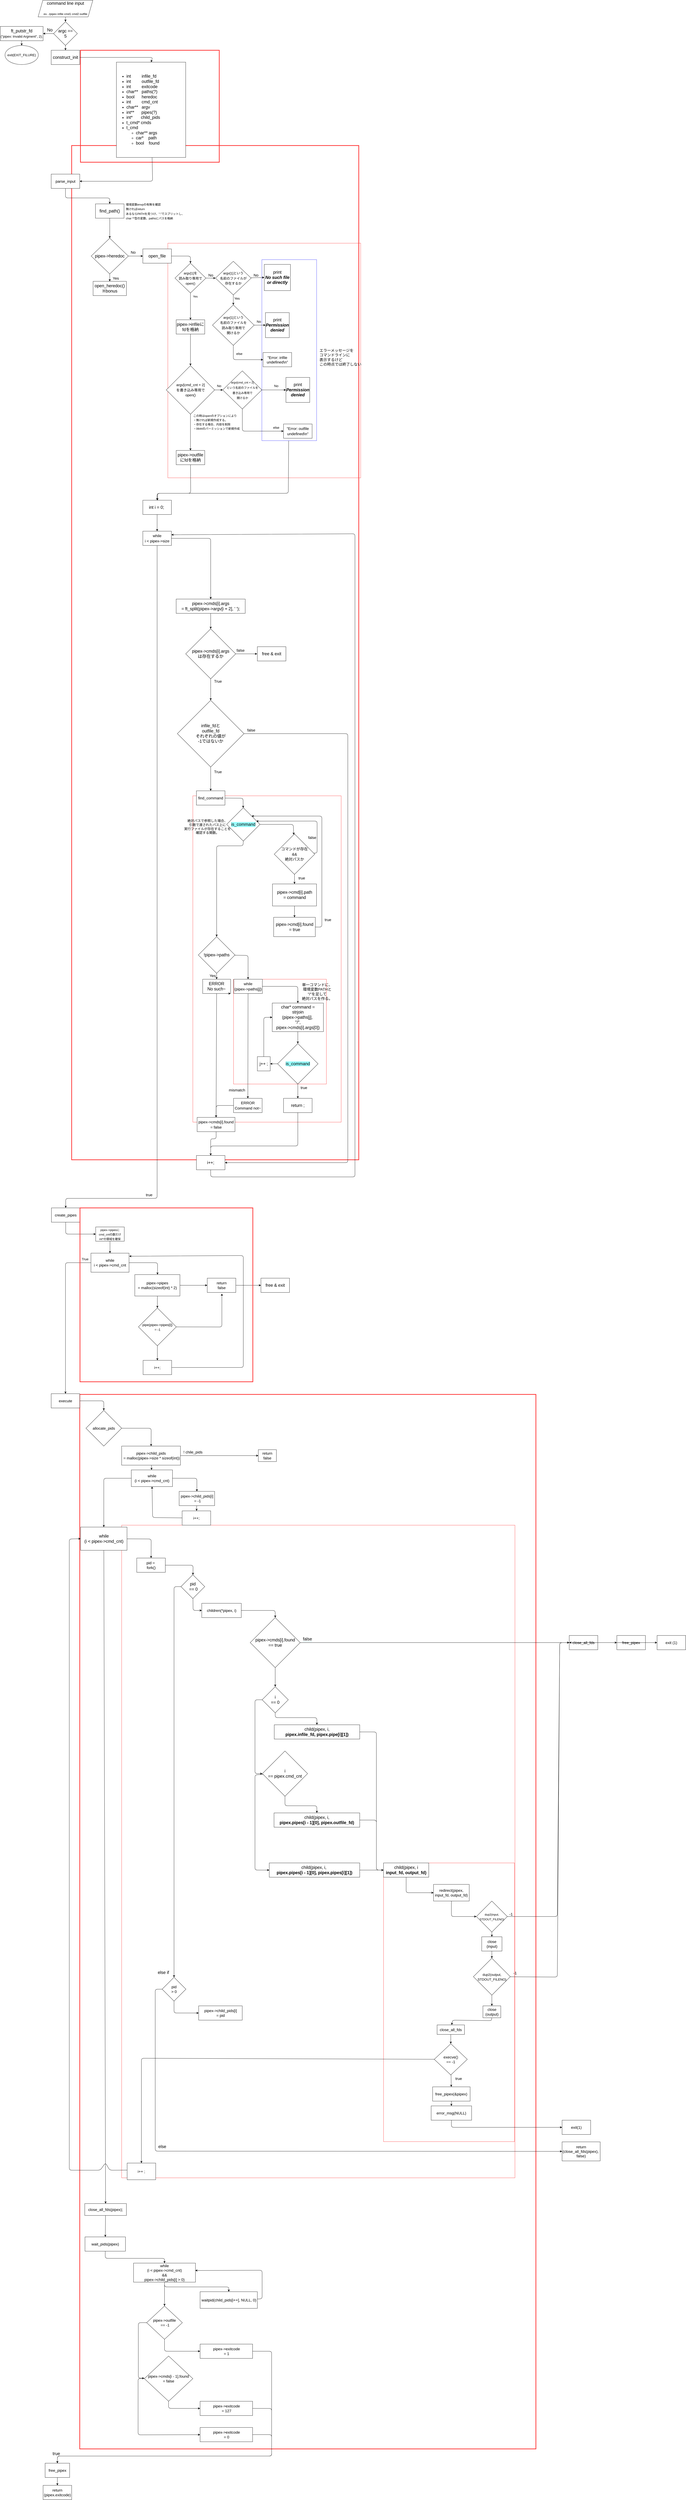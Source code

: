 <mxfile>
    <diagram id="CUUkitDm0SelZwHQDHdj" name="ページ1">
        <mxGraphModel dx="1455" dy="3473" grid="1" gridSize="10" guides="1" tooltips="1" connect="1" arrows="1" fold="1" page="1" pageScale="1" pageWidth="827" pageHeight="1169" background="none" math="0" shadow="0">
            <root>
                <mxCell id="0"/>
                <mxCell id="1" parent="0"/>
                <mxCell id="202" value="" style="rounded=0;whiteSpace=wrap;html=1;shadow=0;glass=0;labelBackgroundColor=#FFFFFF;strokeWidth=3;fontFamily=Helvetica;fontSize=16;fontColor=#000000;fillColor=none;labelBorderColor=#FF3333;strokeColor=#FF3333;" parent="1" vertex="1">
                    <mxGeometry x="474" y="3543" width="1916" height="4427" as="geometry"/>
                </mxCell>
                <mxCell id="260" value="" style="rounded=0;whiteSpace=wrap;html=1;shadow=0;glass=0;labelBackgroundColor=#FFFFFF;strokeWidth=1;fontFamily=Helvetica;fontSize=16;fontColor=#FF3333;fillColor=none;strokeColor=#FF3333;" parent="1" vertex="1">
                    <mxGeometry x="650" y="4092" width="1652" height="2740" as="geometry"/>
                </mxCell>
                <mxCell id="298" value="" style="rounded=0;whiteSpace=wrap;html=1;shadow=0;glass=0;labelBackgroundColor=#FFFFFF;strokeWidth=1;fontFamily=Helvetica;fontSize=16;fontColor=#FF3333;fillColor=none;strokeColor=#FF3333;" parent="1" vertex="1">
                    <mxGeometry x="1750" y="5510" width="550" height="1170" as="geometry"/>
                </mxCell>
                <mxCell id="191" value="" style="rounded=0;whiteSpace=wrap;html=1;shadow=0;glass=0;labelBackgroundColor=#FFFFFF;strokeWidth=1;fontFamily=Helvetica;fontSize=16;fontColor=#FF3333;fillColor=none;strokeColor=#FF3333;" parent="1" vertex="1">
                    <mxGeometry x="1120" y="1800" width="390" height="440" as="geometry"/>
                </mxCell>
                <mxCell id="123" value="" style="rounded=0;whiteSpace=wrap;html=1;shadow=0;glass=0;labelBackgroundColor=#FFFFFF;strokeWidth=3;fontFamily=Helvetica;fontSize=16;fontColor=#000000;fillColor=none;labelBorderColor=#FF3333;strokeColor=#FF3333;" parent="1" vertex="1">
                    <mxGeometry x="440" y="-1700" width="1206" height="4258" as="geometry"/>
                </mxCell>
                <mxCell id="177" value="" style="rounded=0;whiteSpace=wrap;html=1;shadow=0;glass=0;labelBackgroundColor=#FFFFFF;strokeWidth=1;fontFamily=Helvetica;fontSize=16;fontColor=#FF3333;fillColor=none;strokeColor=#FF3333;" parent="1" vertex="1">
                    <mxGeometry x="949" y="1030" width="623.01" height="1370" as="geometry"/>
                </mxCell>
                <mxCell id="116" style="edgeStyle=none;html=1;fontSize=16;entryX=1;entryY=0.25;entryDx=0;entryDy=0;" parent="1" source="109" target="92" edge="1">
                    <mxGeometry relative="1" as="geometry">
                        <mxPoint x="1379" y="-61" as="targetPoint"/>
                        <Array as="points">
                            <mxPoint x="1024" y="2630"/>
                            <mxPoint x="1630" y="2630"/>
                            <mxPoint x="1630" y="830"/>
                            <mxPoint x="1630" y="-70"/>
                        </Array>
                    </mxGeometry>
                </mxCell>
                <mxCell id="89" value="" style="rounded=0;whiteSpace=wrap;html=1;shadow=0;glass=0;labelBackgroundColor=#FFFFFF;strokeWidth=1;fontFamily=Helvetica;fontSize=16;fontColor=#000000;fillColor=none;strokeColor=#FF3333;" parent="1" vertex="1">
                    <mxGeometry x="844" y="-1290" width="810" height="985" as="geometry"/>
                </mxCell>
                <mxCell id="126" style="edgeStyle=none;html=1;fontSize=16;fontColor=#FF3333;entryX=0.5;entryY=0;entryDx=0;entryDy=0;" parent="1" source="70" target="90" edge="1">
                    <mxGeometry relative="1" as="geometry">
                        <Array as="points">
                            <mxPoint x="1350" y="-240"/>
                            <mxPoint x="1290" y="-240"/>
                            <mxPoint x="799" y="-240"/>
                        </Array>
                    </mxGeometry>
                </mxCell>
                <mxCell id="70" value="" style="rounded=0;whiteSpace=wrap;html=1;shadow=0;glass=0;labelBackgroundColor=#FFFFFF;strokeWidth=1;fontFamily=Helvetica;fontSize=16;fontColor=#000000;fillColor=none;strokeColor=#3333FF;" parent="1" vertex="1">
                    <mxGeometry x="1239" y="-1221" width="230" height="760" as="geometry"/>
                </mxCell>
                <mxCell id="25" value="" style="rounded=0;whiteSpace=wrap;html=1;fontSize=16;fillColor=none;strokeWidth=3;shadow=0;glass=0;labelBorderColor=none;labelBackgroundColor=none;fontColor=#FF3333;strokeColor=#FF3333;" parent="1" vertex="1">
                    <mxGeometry x="477" y="-2100" width="583" height="470" as="geometry"/>
                </mxCell>
                <mxCell id="5" value="" style="edgeStyle=none;html=1;fontSize=18;" parent="1" source="3" target="4" edge="1">
                    <mxGeometry relative="1" as="geometry"/>
                </mxCell>
                <mxCell id="3" value="&lt;font style=&quot;border-color: var(--border-color);&quot;&gt;command line input&lt;br style=&quot;border-color: var(--border-color);&quot;&gt;&lt;/font&gt;&lt;br style=&quot;border-color: var(--border-color); font-size: 12px;&quot;&gt;&lt;span style=&quot;font-size: 12px;&quot;&gt;ex. ./pipex infile cmd1 cmd2 outfile&lt;/span&gt;" style="shape=parallelogram;perimeter=parallelogramPerimeter;whiteSpace=wrap;html=1;fixedSize=1;fontSize=18;" parent="1" vertex="1">
                    <mxGeometry x="299" y="-2310" width="230" height="70" as="geometry"/>
                </mxCell>
                <mxCell id="7" value="" style="edgeStyle=none;html=1;fontSize=18;" parent="1" source="4" target="6" edge="1">
                    <mxGeometry relative="1" as="geometry"/>
                </mxCell>
                <mxCell id="13" value="" style="edgeStyle=none;html=1;fontSize=14;" parent="1" source="4" target="12" edge="1">
                    <mxGeometry relative="1" as="geometry"/>
                </mxCell>
                <mxCell id="4" value="argc ==&lt;br&gt;5" style="rhombus;whiteSpace=wrap;html=1;fontSize=18;" parent="1" vertex="1">
                    <mxGeometry x="364" y="-2220" width="100" height="100" as="geometry"/>
                </mxCell>
                <mxCell id="10" value="" style="edgeStyle=none;html=1;fontSize=14;" parent="1" source="6" target="9" edge="1">
                    <mxGeometry relative="1" as="geometry"/>
                </mxCell>
                <mxCell id="6" value="ft_putstr_fd&lt;br&gt;&lt;font style=&quot;font-size: 14px;&quot;&gt;(&quot;pipex: Invalid Argment&quot;, 2);&lt;/font&gt;" style="whiteSpace=wrap;html=1;fontSize=18;" parent="1" vertex="1">
                    <mxGeometry x="140" y="-2200" width="180" height="60" as="geometry"/>
                </mxCell>
                <mxCell id="8" value="No" style="text;html=1;align=center;verticalAlign=middle;resizable=0;points=[];autosize=1;strokeColor=none;fillColor=none;fontSize=18;" parent="1" vertex="1">
                    <mxGeometry x="323" y="-2205" width="50" height="40" as="geometry"/>
                </mxCell>
                <mxCell id="9" value="exit(EXIT_FILURE)" style="ellipse;whiteSpace=wrap;html=1;fontSize=14;" parent="1" vertex="1">
                    <mxGeometry x="160" y="-2120" width="140" height="80" as="geometry"/>
                </mxCell>
                <mxCell id="21" style="edgeStyle=none;html=1;exitX=1;exitY=0.5;exitDx=0;exitDy=0;fontSize=12;entryX=0.5;entryY=0;entryDx=0;entryDy=0;" parent="1" source="12" target="16" edge="1">
                    <mxGeometry relative="1" as="geometry">
                        <mxPoint x="610" y="-2060" as="targetPoint"/>
                        <Array as="points">
                            <mxPoint x="780" y="-2070"/>
                        </Array>
                    </mxGeometry>
                </mxCell>
                <mxCell id="12" value="construct_init" style="whiteSpace=wrap;html=1;fontSize=18;" parent="1" vertex="1">
                    <mxGeometry x="354" y="-2100" width="120" height="60" as="geometry"/>
                </mxCell>
                <mxCell id="24" value="" style="edgeStyle=none;html=1;fontSize=18;" parent="1" source="16" target="23" edge="1">
                    <mxGeometry relative="1" as="geometry">
                        <Array as="points">
                            <mxPoint x="780" y="-1550"/>
                        </Array>
                    </mxGeometry>
                </mxCell>
                <mxCell id="16" value="&lt;div style=&quot;&quot;&gt;&lt;ul&gt;&lt;li&gt;&lt;span style=&quot;background-color: initial;&quot;&gt;int&amp;nbsp; &amp;nbsp; &amp;nbsp; &amp;nbsp; &amp;nbsp;infile_fd&lt;/span&gt;&lt;br&gt;&lt;/li&gt;&lt;li&gt;int&amp;nbsp; &amp;nbsp; &amp;nbsp; &amp;nbsp; &amp;nbsp;outfile_fd&lt;/li&gt;&lt;li style=&quot;&quot;&gt;int&amp;nbsp; &amp;nbsp; &amp;nbsp; &amp;nbsp; &amp;nbsp;exitcode&lt;/li&gt;&lt;li style=&quot;&quot;&gt;char**&amp;nbsp; &amp;nbsp;paths(?)&lt;/li&gt;&lt;li style=&quot;&quot;&gt;bool&amp;nbsp; &amp;nbsp; &amp;nbsp; heredoc&lt;/li&gt;&lt;li style=&quot;&quot;&gt;int&amp;nbsp; &amp;nbsp; &amp;nbsp; &amp;nbsp; &amp;nbsp;cmd_cnt&amp;nbsp;&lt;/li&gt;&lt;li style=&quot;&quot;&gt;char**&amp;nbsp; &amp;nbsp;argv&lt;/li&gt;&lt;li style=&quot;&quot;&gt;int**&amp;nbsp; &amp;nbsp; &amp;nbsp; pipes(?)&lt;/li&gt;&lt;li style=&quot;&quot;&gt;int*&amp;nbsp; &amp;nbsp; &amp;nbsp; &amp;nbsp;child_pids&lt;/li&gt;&lt;li style=&quot;&quot;&gt;t_cmd* cmds&lt;/li&gt;&lt;li style=&quot;&quot;&gt;t_cmd&lt;/li&gt;&lt;ul&gt;&lt;li style=&quot;&quot;&gt;char** args&lt;/li&gt;&lt;li style=&quot;&quot;&gt;car*&amp;nbsp; &amp;nbsp; path&lt;/li&gt;&lt;li style=&quot;&quot;&gt;bool&amp;nbsp; &amp;nbsp; found&lt;/li&gt;&lt;/ul&gt;&lt;/ul&gt;&lt;/div&gt;" style="whiteSpace=wrap;html=1;fontSize=18;align=left;" parent="1" vertex="1">
                    <mxGeometry x="628" y="-2050" width="291" height="400" as="geometry"/>
                </mxCell>
                <mxCell id="31" value="" style="edgeStyle=none;html=1;fontSize=16;" parent="1" source="23" target="30" edge="1">
                    <mxGeometry relative="1" as="geometry">
                        <Array as="points">
                            <mxPoint x="414" y="-1480"/>
                            <mxPoint x="600" y="-1480"/>
                        </Array>
                    </mxGeometry>
                </mxCell>
                <mxCell id="23" value="&lt;div style=&quot;&quot;&gt;&lt;span style=&quot;background-color: initial; font-size: 16px;&quot;&gt;parse_input&lt;/span&gt;&lt;/div&gt;" style="whiteSpace=wrap;html=1;fontSize=18;align=center;" parent="1" vertex="1">
                    <mxGeometry x="354" y="-1580" width="120" height="60" as="geometry"/>
                </mxCell>
                <mxCell id="35" value="" style="edgeStyle=none;html=1;fontSize=16;" parent="1" source="30" target="34" edge="1">
                    <mxGeometry relative="1" as="geometry"/>
                </mxCell>
                <mxCell id="30" value="find_path()" style="whiteSpace=wrap;html=1;fontSize=18;" parent="1" vertex="1">
                    <mxGeometry x="540" y="-1455" width="120" height="60" as="geometry"/>
                </mxCell>
                <mxCell id="37" value="" style="edgeStyle=none;html=1;fontSize=16;" parent="1" source="34" target="36" edge="1">
                    <mxGeometry relative="1" as="geometry"/>
                </mxCell>
                <mxCell id="39" value="" style="edgeStyle=none;html=1;fontSize=16;" parent="1" source="34" target="38" edge="1">
                    <mxGeometry relative="1" as="geometry"/>
                </mxCell>
                <mxCell id="34" value="pipex-&amp;gt;heredoc" style="rhombus;whiteSpace=wrap;html=1;fontSize=18;" parent="1" vertex="1">
                    <mxGeometry x="522" y="-1311" width="156" height="150" as="geometry"/>
                </mxCell>
                <mxCell id="36" value="open_heredoc()&lt;br&gt;※bonus" style="whiteSpace=wrap;html=1;fontSize=18;" parent="1" vertex="1">
                    <mxGeometry x="530" y="-1130" width="140" height="60" as="geometry"/>
                </mxCell>
                <mxCell id="48" value="" style="edgeStyle=none;html=1;fontSize=16;" parent="1" source="38" target="47" edge="1">
                    <mxGeometry relative="1" as="geometry">
                        <Array as="points">
                            <mxPoint x="939" y="-1236"/>
                        </Array>
                    </mxGeometry>
                </mxCell>
                <mxCell id="38" value="open_file" style="whiteSpace=wrap;html=1;fontSize=18;" parent="1" vertex="1">
                    <mxGeometry x="739" y="-1266" width="120" height="60" as="geometry"/>
                </mxCell>
                <mxCell id="40" value="No" style="text;html=1;align=center;verticalAlign=middle;resizable=0;points=[];autosize=1;strokeColor=none;fillColor=none;fontSize=16;rotation=0;" parent="1" vertex="1">
                    <mxGeometry x="678" y="-1267" width="40" height="30" as="geometry"/>
                </mxCell>
                <mxCell id="41" value="Yes" style="text;html=1;align=center;verticalAlign=middle;resizable=0;points=[];autosize=1;strokeColor=none;fillColor=none;fontSize=16;" parent="1" vertex="1">
                    <mxGeometry x="600" y="-1158.5" width="50" height="30" as="geometry"/>
                </mxCell>
                <mxCell id="43" value="&lt;font style=&quot;font-size: 12px;&quot;&gt;環境変数envpの有無を確認&lt;br&gt;無ければreturn&lt;br&gt;あるならPATHを見つけ、&quot;:&quot;でスプリットし、&lt;br&gt;char **型の変数、pathsにパスを格納&lt;/font&gt;" style="text;html=1;align=left;verticalAlign=middle;resizable=0;points=[];autosize=1;strokeColor=none;fillColor=none;fontSize=16;" parent="1" vertex="1">
                    <mxGeometry x="666" y="-1470" width="270" height="90" as="geometry"/>
                </mxCell>
                <mxCell id="50" value="" style="edgeStyle=none;html=1;fontSize=16;" parent="1" source="47" target="49" edge="1">
                    <mxGeometry relative="1" as="geometry"/>
                </mxCell>
                <mxCell id="73" value="" style="edgeStyle=none;html=1;" parent="1" source="47" target="72" edge="1">
                    <mxGeometry relative="1" as="geometry"/>
                </mxCell>
                <mxCell id="47" value="&lt;font style=&quot;font-size: 14px;&quot;&gt;argv[1]を&lt;br&gt;読み取り専用で&lt;br&gt;open()&lt;/font&gt;" style="rhombus;whiteSpace=wrap;html=1;fontSize=18;" parent="1" vertex="1">
                    <mxGeometry x="874" y="-1206" width="130" height="125" as="geometry"/>
                </mxCell>
                <mxCell id="53" value="" style="edgeStyle=none;html=1;fontSize=14;entryX=0;entryY=0.5;entryDx=0;entryDy=0;" parent="1" source="49" target="60" edge="1">
                    <mxGeometry relative="1" as="geometry">
                        <mxPoint x="1239" y="-1143" as="targetPoint"/>
                    </mxGeometry>
                </mxCell>
                <mxCell id="57" value="" style="edgeStyle=none;html=1;fontSize=14;" parent="1" source="49" target="56" edge="1">
                    <mxGeometry relative="1" as="geometry"/>
                </mxCell>
                <mxCell id="49" value="&lt;font style=&quot;font-size: 14px;&quot;&gt;argv[1]という&lt;br&gt;名前のファイルが&lt;br&gt;存在するか&lt;/font&gt;" style="rhombus;whiteSpace=wrap;html=1;fontSize=18;" parent="1" vertex="1">
                    <mxGeometry x="1044" y="-1214.12" width="150" height="141.25" as="geometry"/>
                </mxCell>
                <mxCell id="51" value="No" style="text;html=1;align=center;verticalAlign=middle;resizable=0;points=[];autosize=1;strokeColor=none;fillColor=none;fontSize=16;" parent="1" vertex="1">
                    <mxGeometry x="1004" y="-1171" width="40" height="30" as="geometry"/>
                </mxCell>
                <mxCell id="65" value="" style="edgeStyle=none;html=1;fontSize=14;fontColor=none;" parent="1" source="56" target="64" edge="1">
                    <mxGeometry relative="1" as="geometry"/>
                </mxCell>
                <mxCell id="68" value="" style="edgeStyle=none;html=1;fontSize=14;fontColor=none;" parent="1" source="56" target="67" edge="1">
                    <mxGeometry relative="1" as="geometry">
                        <Array as="points">
                            <mxPoint x="1119" y="-801"/>
                        </Array>
                    </mxGeometry>
                </mxCell>
                <mxCell id="56" value="&lt;font style=&quot;font-size: 14px;&quot;&gt;argv[1]という&lt;br&gt;名前のファイルを&lt;br&gt;読み取り専用で&lt;br&gt;開けるか&lt;/font&gt;" style="rhombus;whiteSpace=wrap;html=1;fontSize=18;" parent="1" vertex="1">
                    <mxGeometry x="1031.5" y="-1031" width="175" height="170" as="geometry"/>
                </mxCell>
                <mxCell id="58" value="Yes" style="text;html=1;align=center;verticalAlign=middle;resizable=0;points=[];autosize=1;strokeColor=none;fillColor=none;fontSize=14;" parent="1" vertex="1">
                    <mxGeometry x="1109" y="-1072.87" width="50" height="30" as="geometry"/>
                </mxCell>
                <mxCell id="59" value="No" style="text;html=1;align=center;verticalAlign=middle;resizable=0;points=[];autosize=1;strokeColor=none;fillColor=none;fontSize=16;" parent="1" vertex="1">
                    <mxGeometry x="1194" y="-1171" width="40" height="30" as="geometry"/>
                </mxCell>
                <mxCell id="60" value="&lt;font style=&quot;font-size: 18px;&quot;&gt;print&lt;br&gt;&lt;i&gt;&lt;b&gt;No such file&lt;br style=&quot;border-color: var(--border-color);&quot;&gt;or directly&lt;/b&gt;&lt;/i&gt;&lt;/font&gt;" style="whiteSpace=wrap;html=1;aspect=fixed;rounded=0;shadow=0;glass=0;labelBackgroundColor=none;strokeWidth=1;fontSize=14;fontColor=none;fillColor=none;" parent="1" vertex="1">
                    <mxGeometry x="1249" y="-1201" width="110" height="110" as="geometry"/>
                </mxCell>
                <mxCell id="64" value="print&lt;br&gt;&lt;i&gt;&lt;b&gt;Permission&lt;br&gt;denied&lt;/b&gt;&lt;/i&gt;" style="whiteSpace=wrap;html=1;fontSize=18;" parent="1" vertex="1">
                    <mxGeometry x="1254" y="-998.5" width="100" height="105" as="geometry"/>
                </mxCell>
                <mxCell id="66" value="No" style="text;html=1;align=center;verticalAlign=middle;resizable=0;points=[];autosize=1;strokeColor=none;fillColor=none;fontSize=14;fontColor=none;" parent="1" vertex="1">
                    <mxGeometry x="1206" y="-976" width="40" height="30" as="geometry"/>
                </mxCell>
                <mxCell id="67" value="&lt;div style=&quot;line-height: 18px;&quot;&gt;&lt;span style=&quot;background-color: rgb(255, 255, 255);&quot;&gt;&lt;font style=&quot;font-size: 16px;&quot;&gt;&quot;Error: infile undefined\n&quot;&lt;/font&gt;&lt;/span&gt;&lt;/div&gt;" style="whiteSpace=wrap;html=1;fontSize=18;" parent="1" vertex="1">
                    <mxGeometry x="1244" y="-831" width="120" height="60" as="geometry"/>
                </mxCell>
                <mxCell id="69" value="else" style="text;html=1;align=center;verticalAlign=middle;resizable=0;points=[];autosize=1;strokeColor=none;fillColor=none;fontSize=14;fontColor=#000000;" parent="1" vertex="1">
                    <mxGeometry x="1119" y="-841" width="50" height="30" as="geometry"/>
                </mxCell>
                <mxCell id="71" value="エラーメッセージを&lt;br&gt;コマンドラインに&lt;br&gt;表示するけど&lt;br&gt;この時点では終了しない" style="text;html=1;align=left;verticalAlign=middle;resizable=0;points=[];autosize=1;strokeColor=none;fillColor=none;fontSize=16;fontFamily=Helvetica;fontColor=#000000;" parent="1" vertex="1">
                    <mxGeometry x="1479" y="-856" width="200" height="90" as="geometry"/>
                </mxCell>
                <mxCell id="76" value="" style="edgeStyle=none;html=1;" parent="1" source="72" target="75" edge="1">
                    <mxGeometry relative="1" as="geometry"/>
                </mxCell>
                <mxCell id="72" value="pipex-&amp;gt;infileに&lt;br&gt;fdを格納" style="whiteSpace=wrap;html=1;fontSize=18;" parent="1" vertex="1">
                    <mxGeometry x="879" y="-968.5" width="120" height="60" as="geometry"/>
                </mxCell>
                <mxCell id="74" value="Yes" style="text;html=1;align=center;verticalAlign=middle;resizable=0;points=[];autosize=1;strokeColor=none;fillColor=none;" parent="1" vertex="1">
                    <mxGeometry x="939" y="-1081" width="40" height="30" as="geometry"/>
                </mxCell>
                <mxCell id="78" value="" style="edgeStyle=none;html=1;fontSize=15;" parent="1" source="75" target="77" edge="1">
                    <mxGeometry relative="1" as="geometry"/>
                </mxCell>
                <mxCell id="88" value="" style="edgeStyle=none;html=1;fontSize=12;" parent="1" source="75" target="87" edge="1">
                    <mxGeometry relative="1" as="geometry"/>
                </mxCell>
                <mxCell id="75" value="&lt;font style=&quot;font-size: 15px;&quot;&gt;argv[cmd_cnt + 2]&lt;br&gt;を書き込み専用で&lt;br&gt;open()&lt;/font&gt;" style="rhombus;whiteSpace=wrap;html=1;fontSize=18;" parent="1" vertex="1">
                    <mxGeometry x="837.5" y="-776" width="203" height="204" as="geometry"/>
                </mxCell>
                <mxCell id="82" style="edgeStyle=none;html=1;fontSize=14;" parent="1" source="77" target="81" edge="1">
                    <mxGeometry relative="1" as="geometry">
                        <mxPoint x="1339" y="-674" as="targetPoint"/>
                    </mxGeometry>
                </mxCell>
                <mxCell id="85" value="" style="edgeStyle=none;html=1;fontSize=14;" parent="1" source="77" target="84" edge="1">
                    <mxGeometry relative="1" as="geometry">
                        <Array as="points">
                            <mxPoint x="1157" y="-501"/>
                        </Array>
                    </mxGeometry>
                </mxCell>
                <mxCell id="77" value="&lt;font style=&quot;font-size: 12px;&quot;&gt;argv[cmd_cnt + 2]&lt;br&gt;という名前のファイルを&lt;br&gt;書き込み専用で&lt;br&gt;開けるか&lt;/font&gt;" style="rhombus;whiteSpace=wrap;html=1;fontSize=18;" parent="1" vertex="1">
                    <mxGeometry x="1074.5" y="-754" width="164.5" height="160" as="geometry"/>
                </mxCell>
                <mxCell id="79" value="&lt;font style=&quot;font-size: 12px;&quot;&gt;この時はopenのオプションにより&lt;br&gt;・無ければ新規作成する。&lt;br&gt;・存在する場合、内容を削除&lt;br&gt;・0644のパーミッションで新規作成&lt;/font&gt;" style="text;html=1;align=left;verticalAlign=middle;resizable=0;points=[];autosize=1;strokeColor=none;fillColor=none;fontSize=15;" parent="1" vertex="1">
                    <mxGeometry x="949" y="-585" width="220" height="90" as="geometry"/>
                </mxCell>
                <mxCell id="80" value="No" style="text;html=1;align=center;verticalAlign=middle;resizable=0;points=[];autosize=1;strokeColor=none;fillColor=none;fontSize=14;" parent="1" vertex="1">
                    <mxGeometry x="1039" y="-706" width="40" height="30" as="geometry"/>
                </mxCell>
                <mxCell id="81" value="print&lt;br&gt;&lt;i&gt;&lt;b&gt;Permission&lt;br&gt;denied&lt;/b&gt;&lt;/i&gt;" style="whiteSpace=wrap;html=1;fontSize=18;" parent="1" vertex="1">
                    <mxGeometry x="1340" y="-726.5" width="100" height="105" as="geometry"/>
                </mxCell>
                <mxCell id="83" value="No" style="text;html=1;align=center;verticalAlign=middle;resizable=0;points=[];autosize=1;strokeColor=none;fillColor=none;fontSize=14;" parent="1" vertex="1">
                    <mxGeometry x="1279" y="-706" width="40" height="30" as="geometry"/>
                </mxCell>
                <mxCell id="84" value="&lt;span style=&quot;font-size: 16px; background-color: rgb(255, 255, 255);&quot;&gt;&quot;Error: outfile undefined\n&quot;&lt;/span&gt;" style="whiteSpace=wrap;html=1;fontSize=18;" parent="1" vertex="1">
                    <mxGeometry x="1330" y="-531" width="120" height="60" as="geometry"/>
                </mxCell>
                <mxCell id="86" value="else" style="text;html=1;align=center;verticalAlign=middle;resizable=0;points=[];autosize=1;strokeColor=none;fillColor=none;fontSize=14;" parent="1" vertex="1">
                    <mxGeometry x="1274" y="-531" width="50" height="30" as="geometry"/>
                </mxCell>
                <mxCell id="127" style="edgeStyle=none;html=1;fontSize=16;fontColor=#FF3333;" parent="1" source="87" edge="1">
                    <mxGeometry relative="1" as="geometry">
                        <mxPoint x="800" y="-210" as="targetPoint"/>
                        <Array as="points">
                            <mxPoint x="940" y="-240"/>
                            <mxPoint x="800" y="-240"/>
                        </Array>
                    </mxGeometry>
                </mxCell>
                <mxCell id="87" value="pipex-&amp;gt;outfile&lt;br&gt;にfdを格納" style="whiteSpace=wrap;html=1;fontSize=18;" parent="1" vertex="1">
                    <mxGeometry x="879" y="-420" width="120" height="60" as="geometry"/>
                </mxCell>
                <mxCell id="93" value="" style="edgeStyle=none;html=1;fontSize=12;" parent="1" source="90" target="92" edge="1">
                    <mxGeometry relative="1" as="geometry"/>
                </mxCell>
                <mxCell id="90" value="int i = 0;&amp;nbsp;" style="whiteSpace=wrap;html=1;fontSize=18;" parent="1" vertex="1">
                    <mxGeometry x="739" y="-211" width="120" height="60" as="geometry"/>
                </mxCell>
                <mxCell id="95" value="" style="edgeStyle=none;html=1;fontSize=16;" parent="1" source="92" target="96" edge="1">
                    <mxGeometry relative="1" as="geometry">
                        <mxPoint x="1024" y="130" as="targetPoint"/>
                        <Array as="points">
                            <mxPoint x="1024" y="-51"/>
                        </Array>
                    </mxGeometry>
                </mxCell>
                <mxCell id="122" style="edgeStyle=none;html=1;fontSize=16;entryX=0.5;entryY=0;entryDx=0;entryDy=0;" parent="1" source="92" target="118" edge="1">
                    <mxGeometry relative="1" as="geometry">
                        <mxPoint x="799" y="700" as="targetPoint"/>
                        <Array as="points">
                            <mxPoint x="799" y="2720"/>
                            <mxPoint x="415" y="2720"/>
                        </Array>
                    </mxGeometry>
                </mxCell>
                <mxCell id="92" value="&lt;font style=&quot;font-size: 16px;&quot;&gt;while&lt;br&gt;i &amp;lt; pipex-&amp;gt;size&lt;/font&gt;" style="whiteSpace=wrap;html=1;fontSize=18;" parent="1" vertex="1">
                    <mxGeometry x="739" y="-81" width="120" height="60" as="geometry"/>
                </mxCell>
                <mxCell id="97" value="" style="edgeStyle=none;html=1;fontSize=16;" parent="1" target="96" edge="1">
                    <mxGeometry relative="1" as="geometry">
                        <mxPoint x="1024" y="119" as="sourcePoint"/>
                    </mxGeometry>
                </mxCell>
                <mxCell id="99" value="" style="edgeStyle=none;html=1;fontSize=16;" parent="1" source="96" target="98" edge="1">
                    <mxGeometry relative="1" as="geometry"/>
                </mxCell>
                <mxCell id="96" value="pipex-&amp;gt;cmds[i].args&lt;br&gt;= ft_split(pipex-&amp;gt;argv[i + 2], &#39; &#39;);" style="whiteSpace=wrap;html=1;fontSize=18;" parent="1" vertex="1">
                    <mxGeometry x="879" y="204" width="290" height="60" as="geometry"/>
                </mxCell>
                <mxCell id="103" value="" style="edgeStyle=none;html=1;fontSize=16;" parent="1" source="98" edge="1">
                    <mxGeometry relative="1" as="geometry">
                        <mxPoint x="1219" y="434" as="targetPoint"/>
                    </mxGeometry>
                </mxCell>
                <mxCell id="106" value="" style="edgeStyle=none;html=1;fontSize=16;" parent="1" source="98" target="105" edge="1">
                    <mxGeometry relative="1" as="geometry"/>
                </mxCell>
                <mxCell id="98" value="pipex-&amp;gt;cmds[i].args&lt;br&gt;は存在するか" style="rhombus;whiteSpace=wrap;html=1;fontSize=18;aspect=fixed;" parent="1" vertex="1">
                    <mxGeometry x="919" y="329" width="210" height="210" as="geometry"/>
                </mxCell>
                <mxCell id="102" value="free &amp;amp; exit" style="whiteSpace=wrap;html=1;fontSize=18;" parent="1" vertex="1">
                    <mxGeometry x="1220" y="404" width="120" height="60" as="geometry"/>
                </mxCell>
                <mxCell id="104" value="false" style="text;html=1;align=center;verticalAlign=middle;resizable=0;points=[];autosize=1;strokeColor=none;fillColor=none;fontSize=16;" parent="1" vertex="1">
                    <mxGeometry x="1119" y="404" width="60" height="30" as="geometry"/>
                </mxCell>
                <mxCell id="108" value="" style="edgeStyle=none;html=1;fontSize=16;" parent="1" source="105" target="107" edge="1">
                    <mxGeometry relative="1" as="geometry"/>
                </mxCell>
                <mxCell id="111" style="edgeStyle=none;html=1;fontSize=16;entryX=1;entryY=0.5;entryDx=0;entryDy=0;" parent="1" source="105" target="109" edge="1">
                    <mxGeometry relative="1" as="geometry">
                        <mxPoint x="1254" y="1279" as="targetPoint"/>
                        <Array as="points">
                            <mxPoint x="1600" y="769"/>
                            <mxPoint x="1600" y="2570"/>
                        </Array>
                    </mxGeometry>
                </mxCell>
                <mxCell id="105" value="infile_fdと&lt;br&gt;outfile_fd&lt;br&gt;それぞれの値が&lt;br&gt;-1ではないか" style="rhombus;whiteSpace=wrap;html=1;fontSize=18;aspect=fixed;" parent="1" vertex="1">
                    <mxGeometry x="884" y="629" width="280" height="280" as="geometry"/>
                </mxCell>
                <mxCell id="152" value="" style="edgeStyle=none;html=1;fontSize=14;fontColor=#000000;" parent="1" source="107" target="151" edge="1">
                    <mxGeometry relative="1" as="geometry">
                        <Array as="points">
                            <mxPoint x="1160" y="1040"/>
                        </Array>
                    </mxGeometry>
                </mxCell>
                <mxCell id="107" value="&lt;font style=&quot;font-size: 16px;&quot;&gt;find_command&lt;/font&gt;" style="whiteSpace=wrap;html=1;fontSize=18;" parent="1" vertex="1">
                    <mxGeometry x="964" y="1009" width="120" height="60" as="geometry"/>
                </mxCell>
                <mxCell id="109" value="i++;" style="whiteSpace=wrap;html=1;fontSize=18;" parent="1" vertex="1">
                    <mxGeometry x="964" y="2540" width="120" height="60" as="geometry"/>
                </mxCell>
                <mxCell id="112" value="false" style="text;html=1;align=center;verticalAlign=middle;resizable=0;points=[];autosize=1;strokeColor=none;fillColor=none;fontSize=16;" parent="1" vertex="1">
                    <mxGeometry x="1164" y="739" width="60" height="30" as="geometry"/>
                </mxCell>
                <mxCell id="113" value="True" style="text;html=1;align=center;verticalAlign=middle;resizable=0;points=[];autosize=1;strokeColor=none;fillColor=none;fontSize=16;" parent="1" vertex="1">
                    <mxGeometry x="1024" y="534" width="60" height="30" as="geometry"/>
                </mxCell>
                <mxCell id="114" value="True" style="text;html=1;align=center;verticalAlign=middle;resizable=0;points=[];autosize=1;strokeColor=none;fillColor=none;fontSize=16;" parent="1" vertex="1">
                    <mxGeometry x="1024" y="914" width="60" height="30" as="geometry"/>
                </mxCell>
                <mxCell id="129" value="" style="edgeStyle=none;html=1;fontSize=16;fontColor=#FF3333;" parent="1" source="118" target="128" edge="1">
                    <mxGeometry relative="1" as="geometry">
                        <Array as="points">
                            <mxPoint x="415" y="2870"/>
                        </Array>
                    </mxGeometry>
                </mxCell>
                <mxCell id="118" value="create_pipes" style="rounded=0;whiteSpace=wrap;html=1;fontSize=16;" parent="1" vertex="1">
                    <mxGeometry x="355" y="2760" width="120" height="60" as="geometry"/>
                </mxCell>
                <mxCell id="131" value="" style="edgeStyle=none;html=1;fontSize=12;fontColor=#FF3333;" parent="1" source="128" target="130" edge="1">
                    <mxGeometry relative="1" as="geometry"/>
                </mxCell>
                <mxCell id="128" value="&lt;font style=&quot;font-size: 12px;&quot;&gt;pipex-&amp;gt;pipesに&lt;br&gt;cmd_cntの数だけ&lt;br&gt;int*の領域を確保&lt;/font&gt;" style="whiteSpace=wrap;html=1;fontSize=16;rounded=0;" parent="1" vertex="1">
                    <mxGeometry x="541" y="2840" width="120" height="60" as="geometry"/>
                </mxCell>
                <mxCell id="133" value="" style="edgeStyle=none;html=1;fontSize=12;fontColor=#FF3333;" parent="1" source="130" target="132" edge="1">
                    <mxGeometry relative="1" as="geometry">
                        <Array as="points">
                            <mxPoint x="801" y="2990"/>
                        </Array>
                    </mxGeometry>
                </mxCell>
                <mxCell id="146" value="" style="edgeStyle=none;html=1;fontSize=14;fontColor=#FF3333;" parent="1" source="130" target="145" edge="1">
                    <mxGeometry relative="1" as="geometry">
                        <Array as="points">
                            <mxPoint x="414" y="2990"/>
                        </Array>
                    </mxGeometry>
                </mxCell>
                <mxCell id="130" value="&lt;font style=&quot;font-size: 16px;&quot;&gt;while&lt;br&gt;i &amp;lt; pipex-&amp;gt;cmd_cnt&lt;/font&gt;" style="whiteSpace=wrap;html=1;fontSize=16;rounded=0;aspect=fixed;" parent="1" vertex="1">
                    <mxGeometry x="521" y="2950" width="160" height="80" as="geometry"/>
                </mxCell>
                <mxCell id="137" value="" style="edgeStyle=none;html=1;fontSize=16;fontColor=#FF3333;" parent="1" source="132" target="136" edge="1">
                    <mxGeometry relative="1" as="geometry"/>
                </mxCell>
                <mxCell id="139" value="" style="edgeStyle=none;html=1;fontSize=14;fontColor=#FF3333;" parent="1" source="132" target="138" edge="1">
                    <mxGeometry relative="1" as="geometry"/>
                </mxCell>
                <mxCell id="132" value="pipex-&amp;gt;pipes&lt;br&gt;= malloc(sizeof(int) * 2)" style="whiteSpace=wrap;html=1;fontSize=16;rounded=0;" parent="1" vertex="1">
                    <mxGeometry x="705.25" y="3040" width="189.5" height="90" as="geometry"/>
                </mxCell>
                <mxCell id="140" style="edgeStyle=none;html=1;fontSize=14;fontColor=#FF3333;" parent="1" source="136" edge="1">
                    <mxGeometry relative="1" as="geometry">
                        <mxPoint x="1071" y="3120" as="targetPoint"/>
                        <Array as="points">
                            <mxPoint x="1071" y="3260"/>
                        </Array>
                    </mxGeometry>
                </mxCell>
                <mxCell id="142" value="" style="edgeStyle=none;html=1;fontSize=14;fontColor=#FF3333;" parent="1" source="136" target="141" edge="1">
                    <mxGeometry relative="1" as="geometry"/>
                </mxCell>
                <mxCell id="136" value="&lt;font style=&quot;font-size: 14px;&quot;&gt;pipe(pipex-&amp;gt;pipes[i])&lt;br&gt;= -1&lt;/font&gt;" style="rhombus;whiteSpace=wrap;html=1;fontSize=16;rounded=0;aspect=fixed;" parent="1" vertex="1">
                    <mxGeometry x="720.5" y="3180" width="159" height="159" as="geometry"/>
                </mxCell>
                <mxCell id="149" style="edgeStyle=none;html=1;entryX=0;entryY=0.5;entryDx=0;entryDy=0;fontSize=14;fontColor=#000000;" parent="1" source="138" target="148" edge="1">
                    <mxGeometry relative="1" as="geometry"/>
                </mxCell>
                <mxCell id="138" value="return&lt;br&gt;false" style="whiteSpace=wrap;html=1;fontSize=16;rounded=0;" parent="1" vertex="1">
                    <mxGeometry x="1009.5" y="3055" width="120" height="60" as="geometry"/>
                </mxCell>
                <mxCell id="143" style="edgeStyle=none;html=1;entryX=1.005;entryY=0.161;entryDx=0;entryDy=0;entryPerimeter=0;fontSize=14;fontColor=#FF3333;" parent="1" source="141" target="130" edge="1">
                    <mxGeometry relative="1" as="geometry">
                        <Array as="points">
                            <mxPoint x="1161" y="3430"/>
                            <mxPoint x="1161" y="2960"/>
                        </Array>
                    </mxGeometry>
                </mxCell>
                <mxCell id="141" value="i++;" style="whiteSpace=wrap;html=1;fontSize=16;rounded=0;" parent="1" vertex="1">
                    <mxGeometry x="740" y="3400" width="120" height="60" as="geometry"/>
                </mxCell>
                <mxCell id="204" value="" style="edgeStyle=none;html=1;fontSize=16;fontColor=#000000;" parent="1" source="145" target="203" edge="1">
                    <mxGeometry relative="1" as="geometry">
                        <Array as="points">
                            <mxPoint x="575" y="3570"/>
                        </Array>
                    </mxGeometry>
                </mxCell>
                <mxCell id="145" value="execute" style="whiteSpace=wrap;html=1;fontSize=16;rounded=0;" parent="1" vertex="1">
                    <mxGeometry x="354" y="3540" width="120" height="60" as="geometry"/>
                </mxCell>
                <mxCell id="147" value="&lt;font color=&quot;#000000&quot;&gt;True&lt;/font&gt;" style="text;html=1;align=center;verticalAlign=middle;resizable=0;points=[];autosize=1;strokeColor=none;fillColor=none;fontSize=14;fontColor=#FF3333;" parent="1" vertex="1">
                    <mxGeometry x="471" y="2960" width="50" height="30" as="geometry"/>
                </mxCell>
                <mxCell id="148" value="free &amp;amp; exit" style="whiteSpace=wrap;html=1;fontSize=18;" parent="1" vertex="1">
                    <mxGeometry x="1235" y="3055" width="120" height="60" as="geometry"/>
                </mxCell>
                <mxCell id="150" value="" style="rounded=0;whiteSpace=wrap;html=1;shadow=0;glass=0;labelBackgroundColor=#FFFFFF;strokeWidth=3;fontFamily=Helvetica;fontSize=16;fontColor=#000000;fillColor=none;labelBorderColor=#FF3333;strokeColor=#FF3333;" parent="1" vertex="1">
                    <mxGeometry x="475" y="2760" width="726" height="730" as="geometry"/>
                </mxCell>
                <mxCell id="155" value="" style="edgeStyle=none;html=1;fontSize=14;fontColor=#000000;" parent="1" source="151" target="154" edge="1">
                    <mxGeometry relative="1" as="geometry">
                        <Array as="points">
                            <mxPoint x="1371" y="1150"/>
                        </Array>
                    </mxGeometry>
                </mxCell>
                <mxCell id="170" style="edgeStyle=none;html=1;entryX=0.5;entryY=0;entryDx=0;entryDy=0;fontSize=16;fontColor=#000000;exitX=0.5;exitY=1;exitDx=0;exitDy=0;" parent="1" source="151" target="167" edge="1">
                    <mxGeometry relative="1" as="geometry">
                        <Array as="points">
                            <mxPoint x="1160" y="1240"/>
                            <mxPoint x="1049" y="1240"/>
                        </Array>
                    </mxGeometry>
                </mxCell>
                <mxCell id="151" value="is_command" style="rhombus;whiteSpace=wrap;html=1;fontSize=18;aspect=fixed;labelBackgroundColor=#99FFFF;" parent="1" vertex="1">
                    <mxGeometry x="1091" y="1080" width="140" height="140" as="geometry"/>
                </mxCell>
                <mxCell id="153" value="絶対パスで参照した場合、&lt;br&gt;引数で渡されたパス上に&lt;br&gt;実行ファイルが存在することを&lt;br&gt;確認する関数。" style="text;html=1;align=center;verticalAlign=middle;resizable=0;points=[];autosize=1;strokeColor=none;fillColor=none;fontSize=14;fontColor=#000000;" parent="1" vertex="1">
                    <mxGeometry x="900" y="1120" width="220" height="80" as="geometry"/>
                </mxCell>
                <mxCell id="158" value="" style="edgeStyle=none;html=1;fontSize=16;fontColor=#000000;" parent="1" source="154" target="157" edge="1">
                    <mxGeometry relative="1" as="geometry"/>
                </mxCell>
                <mxCell id="161" style="edgeStyle=none;html=1;entryX=0.889;entryY=0.403;entryDx=0;entryDy=0;entryPerimeter=0;fontSize=16;fontColor=#000000;" parent="1" source="154" target="151" edge="1">
                    <mxGeometry relative="1" as="geometry">
                        <Array as="points">
                            <mxPoint x="1471" y="1270"/>
                            <mxPoint x="1471" y="1136"/>
                        </Array>
                    </mxGeometry>
                </mxCell>
                <mxCell id="154" value="&lt;font style=&quot;font-size: 16px;&quot;&gt;コマンドが存在&lt;br&gt;&amp;amp;&amp;amp;&lt;br&gt;絶対パスか&lt;/font&gt;" style="rhombus;whiteSpace=wrap;html=1;fontSize=18;aspect=fixed;" parent="1" vertex="1">
                    <mxGeometry x="1291" y="1190" width="170" height="170" as="geometry"/>
                </mxCell>
                <mxCell id="160" value="" style="edgeStyle=none;html=1;fontSize=16;fontColor=#000000;" parent="1" source="157" target="159" edge="1">
                    <mxGeometry relative="1" as="geometry"/>
                </mxCell>
                <mxCell id="157" value="pipex-&amp;gt;cmd[i].path&lt;br&gt;= command" style="whiteSpace=wrap;html=1;fontSize=18;aspect=fixed;" parent="1" vertex="1">
                    <mxGeometry x="1283.5" y="1400" width="185" height="92.5" as="geometry"/>
                </mxCell>
                <mxCell id="163" style="edgeStyle=none;html=1;fontSize=16;fontColor=#000000;entryX=1;entryY=0;entryDx=0;entryDy=0;" parent="1" source="159" target="151" edge="1">
                    <mxGeometry relative="1" as="geometry">
                        <mxPoint x="1751.0" y="1580.625" as="targetPoint"/>
                        <Array as="points">
                            <mxPoint x="1491" y="1581"/>
                            <mxPoint x="1491" y="1115"/>
                        </Array>
                    </mxGeometry>
                </mxCell>
                <mxCell id="159" value="pipex-&amp;gt;cmd[i].found&lt;br&gt;= true" style="whiteSpace=wrap;html=1;fontSize=18;" parent="1" vertex="1">
                    <mxGeometry x="1288.5" y="1540" width="175" height="81.25" as="geometry"/>
                </mxCell>
                <mxCell id="162" value="false" style="text;html=1;align=center;verticalAlign=middle;resizable=0;points=[];autosize=1;strokeColor=none;fillColor=none;fontSize=16;fontColor=#000000;" parent="1" vertex="1">
                    <mxGeometry x="1420" y="1190" width="60" height="30" as="geometry"/>
                </mxCell>
                <mxCell id="164" value="true" style="text;html=1;align=center;verticalAlign=middle;resizable=0;points=[];autosize=1;strokeColor=none;fillColor=none;fontSize=16;fontColor=#000000;" parent="1" vertex="1">
                    <mxGeometry x="1491" y="1535" width="50" height="30" as="geometry"/>
                </mxCell>
                <mxCell id="165" value="true" style="text;html=1;align=center;verticalAlign=middle;resizable=0;points=[];autosize=1;strokeColor=none;fillColor=none;fontSize=16;fontColor=#000000;" parent="1" vertex="1">
                    <mxGeometry x="1381" y="1360" width="50" height="30" as="geometry"/>
                </mxCell>
                <mxCell id="172" value="" style="edgeStyle=none;html=1;fontSize=16;fontColor=#000000;" parent="1" source="167" target="171" edge="1">
                    <mxGeometry relative="1" as="geometry"/>
                </mxCell>
                <mxCell id="176" value="" style="edgeStyle=none;html=1;fontSize=12;fontColor=#000000;" parent="1" source="167" target="175" edge="1">
                    <mxGeometry relative="1" as="geometry">
                        <mxPoint x="1370" y="1850" as="targetPoint"/>
                        <Array as="points">
                            <mxPoint x="1181" y="1700"/>
                        </Array>
                    </mxGeometry>
                </mxCell>
                <mxCell id="167" value="!pipex-&amp;gt;paths" style="rhombus;whiteSpace=wrap;html=1;fontSize=18;aspect=fixed;" parent="1" vertex="1">
                    <mxGeometry x="972" y="1621.25" width="154" height="154" as="geometry"/>
                </mxCell>
                <mxCell id="199" value="" style="edgeStyle=none;html=1;fontSize=16;fontColor=#000000;" parent="1" source="171" target="198" edge="1">
                    <mxGeometry relative="1" as="geometry"/>
                </mxCell>
                <mxCell id="171" value="ERROR&lt;br&gt;No such~" style="whiteSpace=wrap;html=1;fontSize=18;" parent="1" vertex="1">
                    <mxGeometry x="990.37" y="1800" width="117.25" height="60" as="geometry"/>
                </mxCell>
                <mxCell id="173" value="Yes" style="text;html=1;align=center;verticalAlign=middle;resizable=0;points=[];autosize=1;strokeColor=none;fillColor=none;fontSize=16;fontColor=#000000;" parent="1" vertex="1">
                    <mxGeometry x="1007" y="1770" width="50" height="30" as="geometry"/>
                </mxCell>
                <mxCell id="180" value="" style="edgeStyle=none;html=1;fontSize=16;fontColor=#000000;" parent="1" source="175" target="179" edge="1">
                    <mxGeometry relative="1" as="geometry">
                        <Array as="points">
                            <mxPoint x="1390" y="1830"/>
                        </Array>
                    </mxGeometry>
                </mxCell>
                <mxCell id="194" value="" style="edgeStyle=none;html=1;fontSize=16;fontColor=#000000;" parent="1" source="175" target="193" edge="1">
                    <mxGeometry relative="1" as="geometry"/>
                </mxCell>
                <mxCell id="175" value="&lt;font style=&quot;font-size: 16px;&quot;&gt;while&lt;br&gt;(pipex-&amp;gt;paths[j])&lt;/font&gt;" style="whiteSpace=wrap;html=1;fontSize=18;" parent="1" vertex="1">
                    <mxGeometry x="1121" y="1800" width="120" height="60" as="geometry"/>
                </mxCell>
                <mxCell id="178" style="edgeStyle=none;html=1;exitX=0.75;exitY=1;exitDx=0;exitDy=0;entryX=1;entryY=1;entryDx=0;entryDy=0;fontSize=16;fontColor=#000000;" parent="1" source="171" target="171" edge="1">
                    <mxGeometry relative="1" as="geometry"/>
                </mxCell>
                <mxCell id="183" value="" style="edgeStyle=none;html=1;fontSize=16;fontColor=#000000;" parent="1" source="179" target="182" edge="1">
                    <mxGeometry relative="1" as="geometry"/>
                </mxCell>
                <mxCell id="179" value="char* command = &lt;br&gt;strjoin&lt;br&gt;(pipex-&amp;gt;paths[j],&amp;nbsp;&lt;br&gt;&quot;/&quot;, &lt;br&gt;pipex-&amp;gt;cmds[i].args[0])" style="whiteSpace=wrap;html=1;fontSize=18;" parent="1" vertex="1">
                    <mxGeometry x="1282.5" y="1900" width="215" height="120" as="geometry"/>
                </mxCell>
                <mxCell id="181" value="単一コマンドに、&lt;br&gt;環境変数PATHと&lt;br&gt;&quot;/&quot;を足して&lt;br&gt;絶対パスを作る。" style="text;html=1;align=center;verticalAlign=middle;resizable=0;points=[];autosize=1;strokeColor=none;fillColor=none;fontSize=16;fontColor=#000000;" parent="1" vertex="1">
                    <mxGeometry x="1396" y="1807" width="150" height="90" as="geometry"/>
                </mxCell>
                <mxCell id="185" value="" style="edgeStyle=none;html=1;fontSize=16;fontColor=#000000;" parent="1" source="182" target="184" edge="1">
                    <mxGeometry relative="1" as="geometry"/>
                </mxCell>
                <mxCell id="189" value="" style="edgeStyle=none;html=1;fontSize=16;fontColor=#000000;" parent="1" source="182" target="188" edge="1">
                    <mxGeometry relative="1" as="geometry"/>
                </mxCell>
                <mxCell id="182" value="&lt;span style=&quot;background-color: rgb(153, 255, 255);&quot;&gt;is_command&lt;/span&gt;" style="rhombus;whiteSpace=wrap;html=1;fontSize=18;aspect=fixed;" parent="1" vertex="1">
                    <mxGeometry x="1305" y="2070" width="170" height="170" as="geometry"/>
                </mxCell>
                <mxCell id="186" style="edgeStyle=none;html=1;entryX=0.5;entryY=0;entryDx=0;entryDy=0;fontSize=16;fontColor=#000000;" parent="1" source="184" target="109" edge="1">
                    <mxGeometry relative="1" as="geometry">
                        <Array as="points">
                            <mxPoint x="1390" y="2500"/>
                            <mxPoint x="1024" y="2500"/>
                        </Array>
                    </mxGeometry>
                </mxCell>
                <mxCell id="184" value="return ;" style="whiteSpace=wrap;html=1;fontSize=18;" parent="1" vertex="1">
                    <mxGeometry x="1330" y="2300" width="120" height="60" as="geometry"/>
                </mxCell>
                <mxCell id="187" value="true" style="text;html=1;align=center;verticalAlign=middle;resizable=0;points=[];autosize=1;strokeColor=none;fillColor=none;fontSize=16;fontColor=#000000;" parent="1" vertex="1">
                    <mxGeometry x="1390" y="2240" width="50" height="30" as="geometry"/>
                </mxCell>
                <mxCell id="190" style="edgeStyle=none;html=1;fontSize=16;fontColor=#000000;entryX=0;entryY=0.5;entryDx=0;entryDy=0;" parent="1" source="188" target="179" edge="1">
                    <mxGeometry relative="1" as="geometry">
                        <mxPoint x="1190" y="1810" as="targetPoint"/>
                        <Array as="points">
                            <mxPoint x="1247" y="1960"/>
                        </Array>
                    </mxGeometry>
                </mxCell>
                <mxCell id="188" value="j++ ;" style="whiteSpace=wrap;html=1;fontSize=18;" parent="1" vertex="1">
                    <mxGeometry x="1220" y="2125" width="54" height="60" as="geometry"/>
                </mxCell>
                <mxCell id="200" style="edgeStyle=none;html=1;entryX=0.5;entryY=0;entryDx=0;entryDy=0;fontSize=16;fontColor=#000000;" parent="1" source="193" target="198" edge="1">
                    <mxGeometry relative="1" as="geometry">
                        <Array as="points">
                            <mxPoint x="1047" y="2330"/>
                        </Array>
                    </mxGeometry>
                </mxCell>
                <mxCell id="193" value="&lt;font style=&quot;font-size: 16px;&quot;&gt;ERROR&lt;br&gt;Command not~&lt;/font&gt;" style="whiteSpace=wrap;html=1;fontSize=18;" parent="1" vertex="1">
                    <mxGeometry x="1120" y="2300" width="120" height="60" as="geometry"/>
                </mxCell>
                <mxCell id="196" value="mismatch" style="text;html=1;align=center;verticalAlign=middle;resizable=0;points=[];autosize=1;strokeColor=none;fillColor=none;fontSize=16;fontColor=#000000;" parent="1" vertex="1">
                    <mxGeometry x="1089" y="2250" width="90" height="30" as="geometry"/>
                </mxCell>
                <mxCell id="197" value="true" style="text;html=1;align=center;verticalAlign=middle;resizable=0;points=[];autosize=1;strokeColor=none;fillColor=none;fontSize=16;fontColor=#000000;" parent="1" vertex="1">
                    <mxGeometry x="740" y="2690" width="50" height="30" as="geometry"/>
                </mxCell>
                <mxCell id="201" style="edgeStyle=none;html=1;entryX=0.5;entryY=0;entryDx=0;entryDy=0;fontSize=16;fontColor=#000000;" parent="1" source="198" target="109" edge="1">
                    <mxGeometry relative="1" as="geometry">
                        <Array as="points">
                            <mxPoint x="1047" y="2470"/>
                            <mxPoint x="1024" y="2470"/>
                        </Array>
                    </mxGeometry>
                </mxCell>
                <mxCell id="198" value="&lt;font style=&quot;font-size: 16px;&quot;&gt;pipex-&amp;gt;cmds[i].found&lt;br&gt;= false&lt;/font&gt;" style="whiteSpace=wrap;html=1;fontSize=18;" parent="1" vertex="1">
                    <mxGeometry x="967.01" y="2380" width="158.99" height="60" as="geometry"/>
                </mxCell>
                <mxCell id="209" value="" style="edgeStyle=none;html=1;fontSize=16;fontColor=#000000;" parent="1" source="203" target="208" edge="1">
                    <mxGeometry relative="1" as="geometry">
                        <Array as="points">
                            <mxPoint x="774" y="3685"/>
                        </Array>
                    </mxGeometry>
                </mxCell>
                <mxCell id="203" value="allocate_pids" style="rhombus;whiteSpace=wrap;html=1;fontSize=16;rounded=0;aspect=fixed;" parent="1" vertex="1">
                    <mxGeometry x="500" y="3610" width="150" height="150" as="geometry"/>
                </mxCell>
                <mxCell id="211" value="" style="edgeStyle=none;html=1;fontSize=16;fontColor=#000000;" parent="1" source="208" target="210" edge="1">
                    <mxGeometry relative="1" as="geometry"/>
                </mxCell>
                <mxCell id="214" value="" style="edgeStyle=none;html=1;fontSize=16;fontColor=#000000;" parent="1" source="208" target="213" edge="1">
                    <mxGeometry relative="1" as="geometry"/>
                </mxCell>
                <mxCell id="208" value="pipex-&amp;gt;child_pids&lt;br&gt;&amp;nbsp;= malloc(pipex-&amp;gt;size * sizeof(int))" style="whiteSpace=wrap;html=1;fontSize=16;rounded=0;" parent="1" vertex="1">
                    <mxGeometry x="650" y="3760" width="247" height="80" as="geometry"/>
                </mxCell>
                <mxCell id="210" value="return&lt;br&gt;false" style="whiteSpace=wrap;html=1;fontSize=16;rounded=0;" parent="1" vertex="1">
                    <mxGeometry x="1224" y="3775" width="76" height="50" as="geometry"/>
                </mxCell>
                <mxCell id="212" value="! chile_pids" style="text;html=1;align=center;verticalAlign=middle;resizable=0;points=[];autosize=1;strokeColor=none;fillColor=none;fontSize=16;fontColor=#000000;" parent="1" vertex="1">
                    <mxGeometry x="899" y="3770" width="100" height="30" as="geometry"/>
                </mxCell>
                <mxCell id="217" style="edgeStyle=none;html=1;entryX=0.5;entryY=0;entryDx=0;entryDy=0;fontSize=16;fontColor=#000000;" parent="1" source="213" target="215" edge="1">
                    <mxGeometry relative="1" as="geometry">
                        <Array as="points">
                            <mxPoint x="966" y="3895"/>
                        </Array>
                    </mxGeometry>
                </mxCell>
                <mxCell id="227" value="" style="edgeStyle=none;html=1;fontSize=16;fontColor=#000000;" parent="1" source="213" edge="1">
                    <mxGeometry relative="1" as="geometry">
                        <mxPoint x="690" y="3882.571" as="targetPoint"/>
                    </mxGeometry>
                </mxCell>
                <mxCell id="228" value="" style="edgeStyle=none;html=1;fontSize=16;fontColor=#000000;" parent="1" source="213" edge="1">
                    <mxGeometry relative="1" as="geometry">
                        <mxPoint x="690" y="3882.571" as="targetPoint"/>
                    </mxGeometry>
                </mxCell>
                <mxCell id="230" value="" style="edgeStyle=none;html=1;fontSize=16;fontColor=#000000;" parent="1" source="213" edge="1">
                    <mxGeometry relative="1" as="geometry">
                        <mxPoint x="690" y="3882.571" as="targetPoint"/>
                    </mxGeometry>
                </mxCell>
                <mxCell id="231" value="" style="edgeStyle=none;html=1;fontSize=16;fontColor=#000000;" parent="1" source="213" edge="1">
                    <mxGeometry relative="1" as="geometry">
                        <mxPoint x="690" y="3882.571" as="targetPoint"/>
                    </mxGeometry>
                </mxCell>
                <mxCell id="232" value="" style="edgeStyle=none;html=1;fontSize=16;fontColor=#000000;" parent="1" source="213" edge="1">
                    <mxGeometry relative="1" as="geometry">
                        <mxPoint x="690" y="3882.571" as="targetPoint"/>
                    </mxGeometry>
                </mxCell>
                <mxCell id="234" value="" style="edgeStyle=none;html=1;fontSize=16;fontColor=#000000;" parent="1" source="213" target="233" edge="1">
                    <mxGeometry relative="1" as="geometry">
                        <Array as="points">
                            <mxPoint x="575" y="3895"/>
                        </Array>
                    </mxGeometry>
                </mxCell>
                <mxCell id="213" value="while&lt;br&gt;(i &amp;lt; pipex-&amp;gt;cmd_cnt)&lt;br&gt;" style="whiteSpace=wrap;html=1;fontSize=16;rounded=0;" parent="1" vertex="1">
                    <mxGeometry x="690.5" y="3860" width="173" height="70" as="geometry"/>
                </mxCell>
                <mxCell id="219" value="" style="edgeStyle=none;html=1;fontSize=16;fontColor=#000000;" parent="1" source="215" target="218" edge="1">
                    <mxGeometry relative="1" as="geometry"/>
                </mxCell>
                <mxCell id="215" value="pipex-&amp;gt;child_pids[i]&lt;br&gt;&amp;nbsp;= -1" style="whiteSpace=wrap;html=1;fontSize=16;rounded=0;" parent="1" vertex="1">
                    <mxGeometry x="891.5" y="3950" width="149" height="60" as="geometry"/>
                </mxCell>
                <mxCell id="221" style="edgeStyle=none;html=1;fontSize=16;fontColor=#000000;" parent="1" source="218" target="213" edge="1">
                    <mxGeometry relative="1" as="geometry">
                        <Array as="points">
                            <mxPoint x="780" y="4060"/>
                        </Array>
                    </mxGeometry>
                </mxCell>
                <mxCell id="218" value="i++;" style="whiteSpace=wrap;html=1;fontSize=16;rounded=0;" parent="1" vertex="1">
                    <mxGeometry x="904" y="4032" width="120" height="60" as="geometry"/>
                </mxCell>
                <mxCell id="237" value="" style="edgeStyle=none;html=1;fontSize=18;fontColor=#000000;" parent="1" source="233" target="236" edge="1">
                    <mxGeometry relative="1" as="geometry">
                        <Array as="points">
                            <mxPoint x="774" y="4150"/>
                        </Array>
                    </mxGeometry>
                </mxCell>
                <mxCell id="333" style="edgeStyle=none;html=1;fontSize=16;fontColor=#000000;" parent="1" source="233" target="261" edge="1">
                    <mxGeometry relative="1" as="geometry"/>
                </mxCell>
                <mxCell id="233" value="&lt;font style=&quot;font-size: 18px;&quot;&gt;while&lt;br&gt;(i &amp;lt; pipex-&amp;gt;cmd_cnt)&lt;/font&gt;" style="whiteSpace=wrap;html=1;fontSize=16;rounded=0;aspect=fixed;" parent="1" vertex="1">
                    <mxGeometry x="477.5" y="4100" width="195" height="97.5" as="geometry"/>
                </mxCell>
                <mxCell id="240" value="" style="edgeStyle=none;html=1;fontSize=18;fontColor=#000000;" parent="1" source="236" target="239" edge="1">
                    <mxGeometry relative="1" as="geometry">
                        <Array as="points">
                            <mxPoint x="950" y="4260"/>
                        </Array>
                    </mxGeometry>
                </mxCell>
                <mxCell id="236" value="pid =&amp;nbsp;&lt;br&gt;fork()" style="whiteSpace=wrap;html=1;fontSize=16;rounded=0;" parent="1" vertex="1">
                    <mxGeometry x="713.5" y="4230" width="120" height="60" as="geometry"/>
                </mxCell>
                <mxCell id="242" value="" style="edgeStyle=none;html=1;fontSize=18;fontColor=#000000;" parent="1" source="239" target="241" edge="1">
                    <mxGeometry relative="1" as="geometry">
                        <Array as="points">
                            <mxPoint x="950" y="4450"/>
                        </Array>
                    </mxGeometry>
                </mxCell>
                <mxCell id="244" value="" style="edgeStyle=none;html=1;fontSize=18;fontColor=#000000;" parent="1" source="239" target="243" edge="1">
                    <mxGeometry relative="1" as="geometry">
                        <Array as="points">
                            <mxPoint x="870" y="4350"/>
                            <mxPoint x="870" y="4670"/>
                        </Array>
                    </mxGeometry>
                </mxCell>
                <mxCell id="239" value="&lt;font style=&quot;font-size: 18px;&quot;&gt;pid&lt;br&gt;&amp;nbsp;== 0&lt;/font&gt;" style="rhombus;whiteSpace=wrap;html=1;fontSize=16;rounded=0;aspect=fixed;" parent="1" vertex="1">
                    <mxGeometry x="899" y="4300" width="100" height="100" as="geometry"/>
                </mxCell>
                <mxCell id="272" value="" style="edgeStyle=none;html=1;fontSize=18;fontColor=#000000;" parent="1" source="241" target="271" edge="1">
                    <mxGeometry relative="1" as="geometry">
                        <Array as="points">
                            <mxPoint x="1295" y="4450"/>
                        </Array>
                    </mxGeometry>
                </mxCell>
                <mxCell id="241" value="children(*pipex, i)" style="whiteSpace=wrap;html=1;fontSize=16;rounded=0;" parent="1" vertex="1">
                    <mxGeometry x="986.5" y="4420" width="166" height="60" as="geometry"/>
                </mxCell>
                <mxCell id="248" value="" style="edgeStyle=none;html=1;fontSize=18;fontColor=#000000;" parent="1" source="243" target="247" edge="1">
                    <mxGeometry relative="1" as="geometry">
                        <Array as="points">
                            <mxPoint x="870" y="6140"/>
                        </Array>
                    </mxGeometry>
                </mxCell>
                <mxCell id="250" value="" style="edgeStyle=none;html=1;fontSize=18;fontColor=#000000;" parent="1" source="243" target="249" edge="1">
                    <mxGeometry relative="1" as="geometry">
                        <Array as="points">
                            <mxPoint x="791" y="6040"/>
                            <mxPoint x="791" y="6720"/>
                        </Array>
                    </mxGeometry>
                </mxCell>
                <mxCell id="243" value="pid&lt;br&gt;&amp;gt; 0" style="rhombus;whiteSpace=wrap;html=1;fontSize=16;rounded=0;aspect=fixed;" parent="1" vertex="1">
                    <mxGeometry x="820" y="5990" width="100" height="100" as="geometry"/>
                </mxCell>
                <mxCell id="247" value="pipex-&amp;gt;child_pids[i]&lt;br&gt;= pid" style="whiteSpace=wrap;html=1;fontSize=16;rounded=0;" parent="1" vertex="1">
                    <mxGeometry x="973.5" y="6110" width="183" height="60" as="geometry"/>
                </mxCell>
                <mxCell id="249" value="return&lt;br&gt;(close_all_fds(pipex),&amp;nbsp;&lt;br&gt;false)" style="whiteSpace=wrap;html=1;fontSize=16;rounded=0;aspect=fixed;" parent="1" vertex="1">
                    <mxGeometry x="2500" y="6681" width="160" height="80" as="geometry"/>
                </mxCell>
                <mxCell id="252" value="else if" style="text;html=1;align=center;verticalAlign=middle;resizable=0;points=[];autosize=1;strokeColor=none;fillColor=none;fontSize=18;fontColor=#000000;" parent="1" vertex="1">
                    <mxGeometry x="790" y="5950" width="70" height="40" as="geometry"/>
                </mxCell>
                <mxCell id="253" value="else" style="text;html=1;align=center;verticalAlign=middle;resizable=0;points=[];autosize=1;strokeColor=none;fillColor=none;fontSize=18;fontColor=#000000;" parent="1" vertex="1">
                    <mxGeometry x="790" y="6681" width="60" height="40" as="geometry"/>
                </mxCell>
                <mxCell id="330" style="edgeStyle=none;html=1;entryX=0;entryY=0.5;entryDx=0;entryDy=0;fontSize=16;fontColor=#000000;exitX=-0.002;exitY=0.424;exitDx=0;exitDy=0;exitPerimeter=0;" parent="1" source="257" target="233" edge="1">
                    <mxGeometry relative="1" as="geometry">
                        <Array as="points">
                            <mxPoint x="600" y="6800"/>
                            <mxPoint x="582" y="6769"/>
                            <mxPoint x="560" y="6800"/>
                            <mxPoint x="430" y="6800"/>
                            <mxPoint x="430" y="4150"/>
                        </Array>
                    </mxGeometry>
                </mxCell>
                <mxCell id="257" value="i++ ;" style="whiteSpace=wrap;html=1;fontSize=16;rounded=0;" parent="1" vertex="1">
                    <mxGeometry x="673" y="6770" width="120" height="70" as="geometry"/>
                </mxCell>
                <mxCell id="264" value="" style="edgeStyle=none;html=1;fontSize=18;fontColor=#000000;" parent="1" source="261" target="263" edge="1">
                    <mxGeometry relative="1" as="geometry"/>
                </mxCell>
                <mxCell id="261" value="close_all_fds(pipex);" style="whiteSpace=wrap;html=1;fontSize=16;rounded=0;" parent="1" vertex="1">
                    <mxGeometry x="495" y="6940" width="175" height="50" as="geometry"/>
                </mxCell>
                <mxCell id="340" value="" style="edgeStyle=none;html=1;fontSize=16;fontColor=#000000;" parent="1" source="263" target="339" edge="1">
                    <mxGeometry relative="1" as="geometry">
                        <Array as="points">
                            <mxPoint x="581" y="7170"/>
                            <mxPoint x="830" y="7170"/>
                        </Array>
                    </mxGeometry>
                </mxCell>
                <mxCell id="263" value="wait_pids(pipex)" style="whiteSpace=wrap;html=1;fontSize=16;rounded=0;" parent="1" vertex="1">
                    <mxGeometry x="496" y="7080" width="170" height="60" as="geometry"/>
                </mxCell>
                <mxCell id="267" value="true" style="text;html=1;align=center;verticalAlign=middle;resizable=0;points=[];autosize=1;strokeColor=none;fillColor=none;fontSize=18;fontColor=#000000;" parent="1" vertex="1">
                    <mxGeometry x="350" y="7970" width="50" height="40" as="geometry"/>
                </mxCell>
                <mxCell id="274" value="" style="edgeStyle=none;html=1;fontSize=18;fontColor=#000000;" parent="1" source="271" target="273" edge="1">
                    <mxGeometry relative="1" as="geometry"/>
                </mxCell>
                <mxCell id="282" value="" style="edgeStyle=none;html=1;fontSize=18;fontColor=#000000;" parent="1" source="271" target="281" edge="1">
                    <mxGeometry relative="1" as="geometry"/>
                </mxCell>
                <mxCell id="271" value="&lt;font style=&quot;font-size: 18px;&quot;&gt;pipex-&amp;gt;cmds[i].found&lt;br&gt;== true&lt;br&gt;&lt;/font&gt;" style="rhombus;whiteSpace=wrap;html=1;fontSize=16;rounded=0;aspect=fixed;" parent="1" vertex="1">
                    <mxGeometry x="1190" y="4480" width="210" height="210" as="geometry"/>
                </mxCell>
                <mxCell id="277" value="" style="edgeStyle=none;html=1;fontSize=18;fontColor=#000000;" parent="1" source="273" target="276" edge="1">
                    <mxGeometry relative="1" as="geometry"/>
                </mxCell>
                <mxCell id="273" value="close_all_fds" style="whiteSpace=wrap;html=1;fontSize=16;rounded=0;" parent="1" vertex="1">
                    <mxGeometry x="2530" y="4555" width="120" height="60" as="geometry"/>
                </mxCell>
                <mxCell id="279" value="" style="edgeStyle=none;html=1;fontSize=18;fontColor=#000000;" parent="1" source="276" target="278" edge="1">
                    <mxGeometry relative="1" as="geometry"/>
                </mxCell>
                <mxCell id="276" value="free_pipex" style="whiteSpace=wrap;html=1;fontSize=16;rounded=0;" parent="1" vertex="1">
                    <mxGeometry x="2730" y="4555" width="120" height="60" as="geometry"/>
                </mxCell>
                <mxCell id="278" value="exit (1)" style="whiteSpace=wrap;html=1;fontSize=16;rounded=0;" parent="1" vertex="1">
                    <mxGeometry x="2899" y="4555" width="120" height="60" as="geometry"/>
                </mxCell>
                <mxCell id="280" value="&lt;span style=&quot;background-color: rgb(255, 255, 255);&quot;&gt;false&lt;/span&gt;" style="text;html=1;align=center;verticalAlign=middle;resizable=0;points=[];autosize=1;strokeColor=none;fillColor=none;fontSize=18;fontColor=#000000;labelBackgroundColor=#99FFFF;labelBorderColor=none;strokeWidth=3;" parent="1" vertex="1">
                    <mxGeometry x="1400" y="4550" width="60" height="40" as="geometry"/>
                </mxCell>
                <mxCell id="284" value="" style="edgeStyle=none;html=1;fontSize=18;fontColor=#000000;" parent="1" source="281" target="283" edge="1">
                    <mxGeometry relative="1" as="geometry">
                        <Array as="points">
                            <mxPoint x="1295" y="4900"/>
                            <mxPoint x="1470" y="4900"/>
                        </Array>
                    </mxGeometry>
                </mxCell>
                <mxCell id="287" style="edgeStyle=none;html=1;entryX=0;entryY=0.5;entryDx=0;entryDy=0;fontSize=18;fontColor=#000000;" parent="1" source="281" target="285" edge="1">
                    <mxGeometry relative="1" as="geometry">
                        <Array as="points">
                            <mxPoint x="1210" y="4825"/>
                            <mxPoint x="1210" y="5135"/>
                        </Array>
                    </mxGeometry>
                </mxCell>
                <mxCell id="281" value="&lt;font style=&quot;font-size: 18px;&quot;&gt;i&lt;br&gt;== 0&lt;br&gt;&lt;/font&gt;" style="rhombus;whiteSpace=wrap;html=1;fontSize=16;rounded=0;aspect=fixed;" parent="1" vertex="1">
                    <mxGeometry x="1240" y="4770" width="110" height="110" as="geometry"/>
                </mxCell>
                <mxCell id="294" value="" style="edgeStyle=none;html=1;fontSize=18;fontColor=#000000;" parent="1" source="283" target="293" edge="1">
                    <mxGeometry relative="1" as="geometry">
                        <Array as="points">
                            <mxPoint x="1720" y="4960"/>
                            <mxPoint x="1720" y="5540"/>
                        </Array>
                    </mxGeometry>
                </mxCell>
                <mxCell id="283" value="&lt;font style=&quot;font-size: 18px;&quot;&gt;child(pipex, i, &lt;br&gt;&lt;b&gt;pipex.infile_fd, pipex.pipe[i][1])&lt;/b&gt;&lt;br&gt;&lt;/font&gt;" style="whiteSpace=wrap;html=1;fontSize=16;rounded=0;" parent="1" vertex="1">
                    <mxGeometry x="1291" y="4930" width="359" height="60" as="geometry"/>
                </mxCell>
                <mxCell id="290" value="" style="edgeStyle=none;html=1;fontSize=18;fontColor=#000000;" parent="1" source="285" target="289" edge="1">
                    <mxGeometry relative="1" as="geometry">
                        <Array as="points">
                            <mxPoint x="1336" y="5270"/>
                            <mxPoint x="1470" y="5270"/>
                        </Array>
                    </mxGeometry>
                </mxCell>
                <mxCell id="292" value="" style="edgeStyle=none;html=1;fontSize=18;fontColor=#000000;" parent="1" source="285" target="291" edge="1">
                    <mxGeometry relative="1" as="geometry">
                        <Array as="points">
                            <mxPoint x="1210" y="5140"/>
                            <mxPoint x="1210" y="5540"/>
                        </Array>
                    </mxGeometry>
                </mxCell>
                <mxCell id="285" value="&lt;font style=&quot;font-size: 18px;&quot;&gt;i&lt;br&gt;== pipex.cmd_cnt&lt;br&gt;&lt;/font&gt;" style="rhombus;whiteSpace=wrap;html=1;fontSize=16;rounded=0;aspect=fixed;" parent="1" vertex="1">
                    <mxGeometry x="1241" y="5040" width="190" height="190" as="geometry"/>
                </mxCell>
                <mxCell id="295" style="edgeStyle=none;html=1;fontSize=18;fontColor=#000000;entryX=0;entryY=0.5;entryDx=0;entryDy=0;" parent="1" source="289" target="293" edge="1">
                    <mxGeometry relative="1" as="geometry">
                        <mxPoint x="1720.0" y="4960" as="targetPoint"/>
                        <Array as="points">
                            <mxPoint x="1720" y="5330"/>
                            <mxPoint x="1720" y="5540"/>
                        </Array>
                    </mxGeometry>
                </mxCell>
                <mxCell id="289" value="&lt;font style=&quot;font-size: 18px;&quot;&gt;child(pipex, i, &lt;b&gt;&lt;br&gt;pipex.pipes[i - 1][0], pipex.outfile_fd)&lt;/b&gt;&lt;/font&gt;" style="whiteSpace=wrap;html=1;fontSize=16;rounded=0;" parent="1" vertex="1">
                    <mxGeometry x="1290" y="5300" width="360" height="60" as="geometry"/>
                </mxCell>
                <mxCell id="296" style="edgeStyle=none;html=1;fontSize=18;fontColor=#000000;entryX=0;entryY=0.5;entryDx=0;entryDy=0;" parent="1" source="291" target="293" edge="1">
                    <mxGeometry relative="1" as="geometry">
                        <mxPoint x="1720" y="4960" as="targetPoint"/>
                        <Array as="points">
                            <mxPoint x="1720" y="5540"/>
                        </Array>
                    </mxGeometry>
                </mxCell>
                <mxCell id="291" value="&lt;font style=&quot;font-size: 18px;&quot;&gt;child(pipex, i,&amp;nbsp;&lt;br&gt;&lt;b&gt;pipex.pipes[i - 1][0], pipex.pipes[i][1])&lt;/b&gt;&lt;/font&gt;" style="whiteSpace=wrap;html=1;fontSize=16;rounded=0;" parent="1" vertex="1">
                    <mxGeometry x="1270" y="5510" width="380" height="60" as="geometry"/>
                </mxCell>
                <mxCell id="300" value="" style="edgeStyle=none;html=1;fontSize=18;fontColor=#000000;" parent="1" source="293" target="299" edge="1">
                    <mxGeometry relative="1" as="geometry">
                        <Array as="points">
                            <mxPoint x="1845" y="5635"/>
                        </Array>
                    </mxGeometry>
                </mxCell>
                <mxCell id="293" value="&lt;font style=&quot;font-size: 18px;&quot;&gt;child(pipex, i&lt;br&gt;&lt;b&gt;input_fd, output_fd)&lt;/b&gt;&lt;/font&gt;" style="whiteSpace=wrap;html=1;fontSize=16;rounded=0;" parent="1" vertex="1">
                    <mxGeometry x="1750" y="5510" width="190" height="60" as="geometry"/>
                </mxCell>
                <mxCell id="303" value="" style="edgeStyle=none;html=1;fontSize=18;fontColor=#000000;" parent="1" source="299" target="302" edge="1">
                    <mxGeometry relative="1" as="geometry">
                        <Array as="points">
                            <mxPoint x="2035" y="5735"/>
                        </Array>
                    </mxGeometry>
                </mxCell>
                <mxCell id="299" value="redirect(pipex, &lt;br&gt;input_fd, output_fd)" style="whiteSpace=wrap;html=1;fontSize=16;rounded=0;" parent="1" vertex="1">
                    <mxGeometry x="1960" y="5600" width="150" height="70" as="geometry"/>
                </mxCell>
                <mxCell id="304" style="edgeStyle=none;html=1;fontSize=12;fontColor=#000000;entryX=0;entryY=0.5;entryDx=0;entryDy=0;" parent="1" source="302" target="273" edge="1">
                    <mxGeometry relative="1" as="geometry">
                        <mxPoint x="3326" y="5735" as="targetPoint"/>
                        <Array as="points">
                            <mxPoint x="2480" y="5735"/>
                            <mxPoint x="2490" y="4585"/>
                        </Array>
                    </mxGeometry>
                </mxCell>
                <mxCell id="307" value="" style="edgeStyle=none;html=1;fontSize=12;fontColor=#000000;" parent="1" source="302" target="306" edge="1">
                    <mxGeometry relative="1" as="geometry"/>
                </mxCell>
                <mxCell id="302" value="&lt;font style=&quot;font-size: 12px;&quot;&gt;dup2(input,&lt;br&gt;STDOUT_FILENO)&lt;/font&gt;" style="rhombus;whiteSpace=wrap;html=1;fontSize=16;rounded=0;aspect=fixed;" parent="1" vertex="1">
                    <mxGeometry x="2140" y="5670" width="130" height="130" as="geometry"/>
                </mxCell>
                <mxCell id="305" value="&lt;font style=&quot;font-size: 16px;&quot;&gt;-1&lt;/font&gt;" style="text;html=1;align=center;verticalAlign=middle;resizable=0;points=[];autosize=1;strokeColor=none;fillColor=none;fontSize=12;fontColor=#000000;" parent="1" vertex="1">
                    <mxGeometry x="2265" y="5710" width="40" height="30" as="geometry"/>
                </mxCell>
                <mxCell id="309" value="" style="edgeStyle=none;html=1;fontSize=12;fontColor=#000000;" parent="1" source="306" target="308" edge="1">
                    <mxGeometry relative="1" as="geometry"/>
                </mxCell>
                <mxCell id="306" value="close&lt;br&gt;(input)" style="whiteSpace=wrap;html=1;fontSize=16;rounded=0;" parent="1" vertex="1">
                    <mxGeometry x="2162.5" y="5820" width="85" height="60" as="geometry"/>
                </mxCell>
                <mxCell id="310" style="edgeStyle=none;html=1;entryX=0;entryY=0.5;entryDx=0;entryDy=0;fontSize=14;fontColor=#000000;" parent="1" source="308" target="273" edge="1">
                    <mxGeometry relative="1" as="geometry">
                        <Array as="points">
                            <mxPoint x="2480" y="5989"/>
                            <mxPoint x="2490" y="4585"/>
                            <mxPoint x="2890" y="4585"/>
                        </Array>
                    </mxGeometry>
                </mxCell>
                <mxCell id="314" value="" style="edgeStyle=none;html=1;fontSize=16;fontColor=#000000;" parent="1" source="308" target="313" edge="1">
                    <mxGeometry relative="1" as="geometry"/>
                </mxCell>
                <mxCell id="308" value="&lt;font style=&quot;font-size: 14px;&quot;&gt;dup2(output, &lt;br&gt;STDOUT_FILENO)&lt;/font&gt;" style="rhombus;whiteSpace=wrap;html=1;fontSize=16;rounded=0;aspect=fixed;" parent="1" vertex="1">
                    <mxGeometry x="2127.5" y="5910" width="155" height="155" as="geometry"/>
                </mxCell>
                <mxCell id="311" value="&lt;font style=&quot;font-size: 16px;&quot;&gt;-1&lt;/font&gt;" style="text;html=1;align=center;verticalAlign=middle;resizable=0;points=[];autosize=1;strokeColor=none;fillColor=none;fontSize=12;fontColor=#000000;" parent="1" vertex="1">
                    <mxGeometry x="2281.5" y="5957" width="40" height="30" as="geometry"/>
                </mxCell>
                <mxCell id="316" value="" style="edgeStyle=none;html=1;fontSize=16;fontColor=#000000;" parent="1" source="313" target="315" edge="1">
                    <mxGeometry relative="1" as="geometry">
                        <Array as="points">
                            <mxPoint x="2204" y="6172"/>
                            <mxPoint x="2040" y="6170"/>
                        </Array>
                    </mxGeometry>
                </mxCell>
                <mxCell id="313" value="close&lt;br&gt;(output)" style="whiteSpace=wrap;html=1;fontSize=16;rounded=0;" parent="1" vertex="1">
                    <mxGeometry x="2167.5" y="6110" width="75" height="50" as="geometry"/>
                </mxCell>
                <mxCell id="318" value="" style="edgeStyle=none;html=1;fontSize=16;fontColor=#000000;" parent="1" source="315" target="317" edge="1">
                    <mxGeometry relative="1" as="geometry"/>
                </mxCell>
                <mxCell id="315" value="close_all_fds" style="whiteSpace=wrap;html=1;fontSize=16;rounded=0;" parent="1" vertex="1">
                    <mxGeometry x="1975" y="6190" width="115" height="40" as="geometry"/>
                </mxCell>
                <mxCell id="320" value="" style="edgeStyle=none;html=1;fontSize=16;fontColor=#000000;" parent="1" source="317" target="319" edge="1">
                    <mxGeometry relative="1" as="geometry"/>
                </mxCell>
                <mxCell id="326" style="edgeStyle=none;html=1;fontSize=16;fontColor=#000000;entryX=0.5;entryY=0;entryDx=0;entryDy=0;" parent="1" source="317" target="257" edge="1">
                    <mxGeometry relative="1" as="geometry">
                        <Array as="points">
                            <mxPoint x="733" y="6330"/>
                        </Array>
                    </mxGeometry>
                </mxCell>
                <mxCell id="317" value="execve()&lt;br&gt;== -1" style="rhombus;whiteSpace=wrap;html=1;fontSize=16;rounded=0;" parent="1" vertex="1">
                    <mxGeometry x="1963.13" y="6269" width="138.75" height="131" as="geometry"/>
                </mxCell>
                <mxCell id="322" value="" style="edgeStyle=none;html=1;fontSize=16;fontColor=#000000;" parent="1" source="319" target="321" edge="1">
                    <mxGeometry relative="1" as="geometry"/>
                </mxCell>
                <mxCell id="319" value="free_pipex(&amp;amp;pipex)" style="whiteSpace=wrap;html=1;fontSize=16;rounded=0;" parent="1" vertex="1">
                    <mxGeometry x="1956.25" y="6450" width="157.49" height="60" as="geometry"/>
                </mxCell>
                <mxCell id="324" value="" style="edgeStyle=none;html=1;fontSize=16;fontColor=#000000;" parent="1" source="321" target="323" edge="1">
                    <mxGeometry relative="1" as="geometry">
                        <Array as="points">
                            <mxPoint x="2035" y="6620"/>
                        </Array>
                    </mxGeometry>
                </mxCell>
                <mxCell id="321" value="error_msg(NULL)" style="whiteSpace=wrap;html=1;fontSize=16;rounded=0;" parent="1" vertex="1">
                    <mxGeometry x="1950" y="6530" width="170" height="60" as="geometry"/>
                </mxCell>
                <mxCell id="323" value="exit(1)" style="whiteSpace=wrap;html=1;fontSize=16;rounded=0;" parent="1" vertex="1">
                    <mxGeometry x="2500" y="6590" width="120" height="60" as="geometry"/>
                </mxCell>
                <mxCell id="325" value="true" style="text;html=1;align=center;verticalAlign=middle;resizable=0;points=[];autosize=1;strokeColor=none;fillColor=none;fontSize=16;fontColor=#000000;" parent="1" vertex="1">
                    <mxGeometry x="2040" y="6400" width="50" height="30" as="geometry"/>
                </mxCell>
                <mxCell id="338" value="" style="edgeStyle=none;html=1;fontSize=16;fontColor=#000000;" parent="1" source="335" target="337" edge="1">
                    <mxGeometry relative="1" as="geometry"/>
                </mxCell>
                <mxCell id="335" value="free_pipex" style="rounded=0;whiteSpace=wrap;html=1;labelBackgroundColor=#FFFFFF;labelBorderColor=none;strokeColor=#000000;strokeWidth=1;fontSize=16;fontColor=#000000;" parent="1" vertex="1">
                    <mxGeometry x="328.5" y="8030" width="103" height="60" as="geometry"/>
                </mxCell>
                <mxCell id="337" value="return&lt;br&gt;(pipex.exitcode)" style="whiteSpace=wrap;html=1;fontSize=16;strokeColor=#000000;fontColor=#000000;rounded=0;labelBackgroundColor=#FFFFFF;labelBorderColor=none;strokeWidth=1;" parent="1" vertex="1">
                    <mxGeometry x="320" y="8123" width="120" height="60" as="geometry"/>
                </mxCell>
                <mxCell id="342" value="" style="edgeStyle=none;html=1;fontSize=16;fontColor=#000000;" parent="1" source="339" target="341" edge="1">
                    <mxGeometry relative="1" as="geometry">
                        <Array as="points">
                            <mxPoint x="830" y="7290"/>
                            <mxPoint x="1100" y="7290"/>
                        </Array>
                    </mxGeometry>
                </mxCell>
                <mxCell id="339" value="while&lt;br&gt;(i &amp;lt; pipex-&amp;gt;cmd_cnt)&lt;br&gt;&amp;amp;&amp;amp;&lt;br&gt;pipex-&amp;gt;child_pids[i] &amp;gt; 0)" style="whiteSpace=wrap;html=1;fontSize=16;rounded=0;" parent="1" vertex="1">
                    <mxGeometry x="700" y="7190" width="260" height="80" as="geometry"/>
                </mxCell>
                <mxCell id="346" value="" style="edgeStyle=none;html=1;fontSize=16;fontColor=#000000;entryX=0.5;entryY=0;entryDx=0;entryDy=0;exitX=0.5;exitY=1;exitDx=0;exitDy=0;" parent="1" source="339" target="345" edge="1">
                    <mxGeometry relative="1" as="geometry">
                        <Array as="points">
                            <mxPoint x="830" y="7320"/>
                        </Array>
                    </mxGeometry>
                </mxCell>
                <mxCell id="348" style="edgeStyle=none;html=1;entryX=0.997;entryY=0.387;entryDx=0;entryDy=0;entryPerimeter=0;fontSize=16;fontColor=#000000;" parent="1" source="341" target="339" edge="1">
                    <mxGeometry relative="1" as="geometry">
                        <Array as="points">
                            <mxPoint x="1240" y="7340"/>
                            <mxPoint x="1240" y="7220"/>
                        </Array>
                    </mxGeometry>
                </mxCell>
                <mxCell id="341" value="waitpid(child_pids[i++], NULL, 0)" style="whiteSpace=wrap;html=1;fontSize=16;rounded=0;" parent="1" vertex="1">
                    <mxGeometry x="979.5" y="7310" width="240.5" height="70" as="geometry"/>
                </mxCell>
                <mxCell id="350" value="" style="edgeStyle=none;html=1;fontSize=16;fontColor=#000000;" parent="1" source="345" target="349" edge="1">
                    <mxGeometry relative="1" as="geometry">
                        <Array as="points">
                            <mxPoint x="830" y="7560"/>
                        </Array>
                    </mxGeometry>
                </mxCell>
                <mxCell id="352" value="" style="edgeStyle=none;html=1;fontSize=16;fontColor=#000000;entryX=-0.002;entryY=0.492;entryDx=0;entryDy=0;entryPerimeter=0;" parent="1" source="345" target="351" edge="1">
                    <mxGeometry relative="1" as="geometry">
                        <Array as="points">
                            <mxPoint x="720" y="7440"/>
                            <mxPoint x="720" y="7673"/>
                        </Array>
                    </mxGeometry>
                </mxCell>
                <mxCell id="345" value="pipex-&amp;gt;outfile&lt;br&gt;&amp;nbsp;== -1" style="rhombus;whiteSpace=wrap;html=1;fontSize=16;rounded=0;" parent="1" vertex="1">
                    <mxGeometry x="755" y="7370" width="150" height="140" as="geometry"/>
                </mxCell>
                <mxCell id="357" style="edgeStyle=none;html=1;entryX=0.5;entryY=0;entryDx=0;entryDy=0;fontSize=16;fontColor=#000000;" parent="1" source="349" target="335" edge="1">
                    <mxGeometry relative="1" as="geometry">
                        <Array as="points">
                            <mxPoint x="1280" y="7560"/>
                            <mxPoint x="1280" y="8000"/>
                            <mxPoint x="380" y="8000"/>
                        </Array>
                    </mxGeometry>
                </mxCell>
                <mxCell id="349" value="pipex-&amp;gt;exitcode&lt;br&gt;= 1" style="whiteSpace=wrap;html=1;fontSize=16;rounded=0;" parent="1" vertex="1">
                    <mxGeometry x="979.5" y="7530" width="220.5" height="60" as="geometry"/>
                </mxCell>
                <mxCell id="354" value="" style="edgeStyle=none;html=1;fontSize=16;fontColor=#000000;" parent="1" source="351" target="353" edge="1">
                    <mxGeometry relative="1" as="geometry">
                        <Array as="points">
                            <mxPoint x="847" y="7800"/>
                        </Array>
                    </mxGeometry>
                </mxCell>
                <mxCell id="356" value="" style="edgeStyle=none;html=1;fontSize=16;fontColor=#000000;" parent="1" source="351" target="355" edge="1">
                    <mxGeometry relative="1" as="geometry">
                        <Array as="points">
                            <mxPoint x="719" y="7674"/>
                            <mxPoint x="719" y="7911"/>
                        </Array>
                    </mxGeometry>
                </mxCell>
                <mxCell id="351" value="pipex-&amp;gt;cmds[i - 1].found&lt;br&gt;= false" style="rhombus;whiteSpace=wrap;html=1;fontSize=16;rounded=0;aspect=fixed;" parent="1" vertex="1">
                    <mxGeometry x="745.43" y="7580" width="203.57" height="190" as="geometry"/>
                </mxCell>
                <mxCell id="358" style="edgeStyle=none;html=1;entryX=0.5;entryY=0;entryDx=0;entryDy=0;fontSize=16;fontColor=#000000;" parent="1" source="353" target="335" edge="1">
                    <mxGeometry relative="1" as="geometry">
                        <Array as="points">
                            <mxPoint x="1280" y="7800"/>
                            <mxPoint x="1280" y="8000"/>
                            <mxPoint x="380" y="8000"/>
                        </Array>
                    </mxGeometry>
                </mxCell>
                <mxCell id="353" value="pipex-&amp;gt;exitcode&lt;br&gt;= 127" style="whiteSpace=wrap;html=1;fontSize=16;rounded=0;" parent="1" vertex="1">
                    <mxGeometry x="979.5" y="7770" width="220.5" height="60" as="geometry"/>
                </mxCell>
                <mxCell id="359" style="edgeStyle=none;html=1;entryX=0.5;entryY=0;entryDx=0;entryDy=0;fontSize=16;fontColor=#000000;" parent="1" source="355" target="335" edge="1">
                    <mxGeometry relative="1" as="geometry">
                        <Array as="points">
                            <mxPoint x="1280" y="7910"/>
                            <mxPoint x="1280" y="8000"/>
                            <mxPoint x="380" y="8000"/>
                        </Array>
                    </mxGeometry>
                </mxCell>
                <mxCell id="355" value="pipex-&amp;gt;exitcode&lt;br&gt;= 0" style="whiteSpace=wrap;html=1;fontSize=16;rounded=0;" parent="1" vertex="1">
                    <mxGeometry x="979.51" y="7880" width="220.5" height="60" as="geometry"/>
                </mxCell>
            </root>
        </mxGraphModel>
    </diagram>
</mxfile>